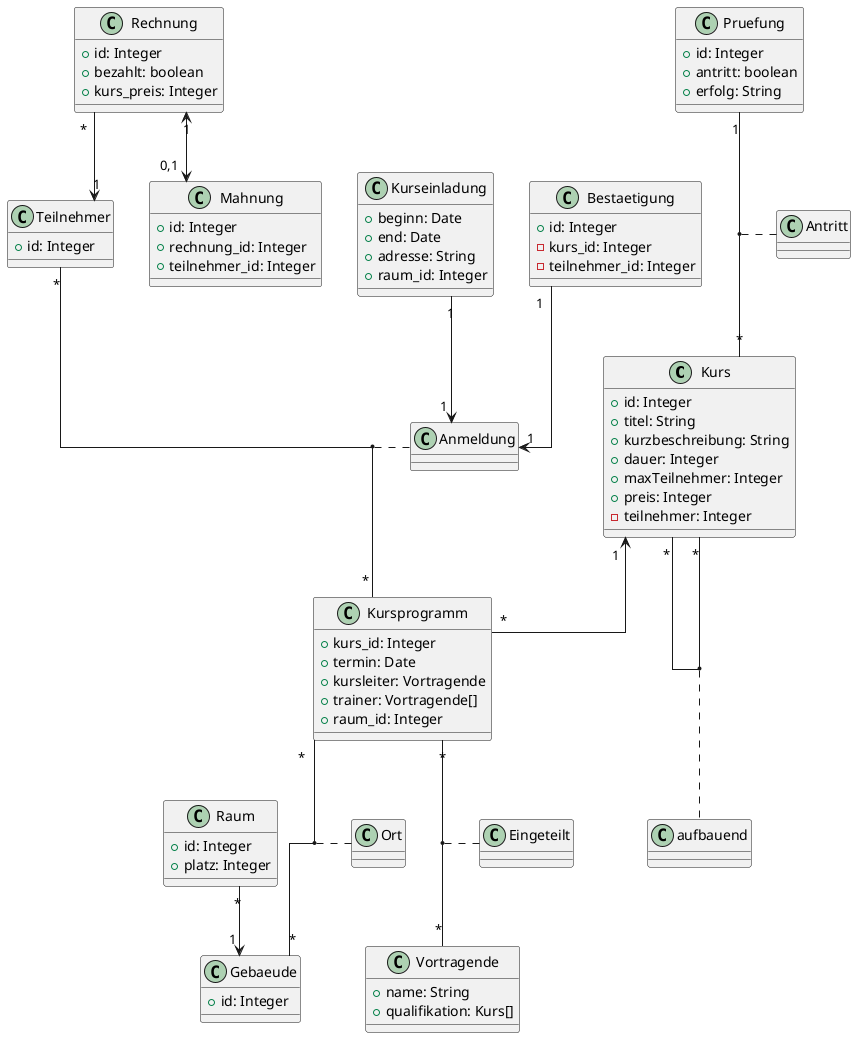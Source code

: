 @startuml
skinparam linetype ortho
'https://plantuml.com/class-diagram

class Kurs{
+id: Integer
+titel: String
+kurzbeschreibung: String
+dauer: Integer
+maxTeilnehmer: Integer
+preis: Integer
-teilnehmer: Integer
}

class Kursprogramm{
+kurs_id: Integer
+termin: Date
+kursleiter: Vortragende
+trainer: Vortragende[]
+raum_id: Integer
}

class Raum{
+id: Integer
+platz: Integer
}

class Gebaeude{
+id: Integer
}

class Vortragende{
+name: String
+qualifikation: Kurs[]
}

class Kurseinladung{
+beginn: Date
+end: Date
+adresse: String
+raum_id: Integer
}

class Teilnehmer{
+id: Integer
}

class Bestaetigung{
+id: Integer
-kurs_id: Integer
-teilnehmer_id: Integer
}

class Rechnung{
+ id: Integer
+ bezahlt: boolean
+ kurs_preis: Integer
}

class Mahnung{
+id: Integer
+rechnung_id: Integer
+teilnehmer_id: Integer
}

class Pruefung{
+id: Integer
+antritt: boolean
+erfolg: String
}


Kurs "*"--"*" Kurs

(Kurs, Kurs) .. aufbauend

Raum "*"-->"1" Gebaeude

Kurs "1"<--"*" Kursprogramm

Kursprogramm "*"--"*" Gebaeude

(Kursprogramm, Gebaeude) .. Ort

Kursprogramm "*"--"*" Vortragende

(Kursprogramm, Vortragende) .. Eingeteilt

Kurseinladung "1"-->"1" Anmeldung

Bestaetigung "1"-->"1" Anmeldung

Rechnung "*"-->"1" Teilnehmer

Teilnehmer "*"--"*" Kursprogramm

(Teilnehmer, Kursprogramm) .. Anmeldung

Rechnung "1"<-->"0,1" Mahnung

Pruefung "1"--"*" Kurs

(Pruefung, Kurs) .. Antritt

@enduml

